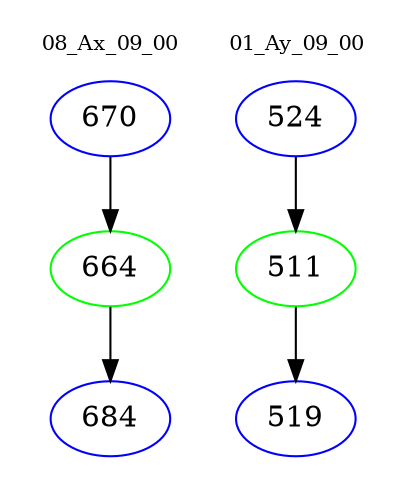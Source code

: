 digraph{
subgraph cluster_0 {
color = white
label = "08_Ax_09_00";
fontsize=10;
T0_670 [label="670", color="blue"]
T0_670 -> T0_664 [color="black"]
T0_664 [label="664", color="green"]
T0_664 -> T0_684 [color="black"]
T0_684 [label="684", color="blue"]
}
subgraph cluster_1 {
color = white
label = "01_Ay_09_00";
fontsize=10;
T1_524 [label="524", color="blue"]
T1_524 -> T1_511 [color="black"]
T1_511 [label="511", color="green"]
T1_511 -> T1_519 [color="black"]
T1_519 [label="519", color="blue"]
}
}
